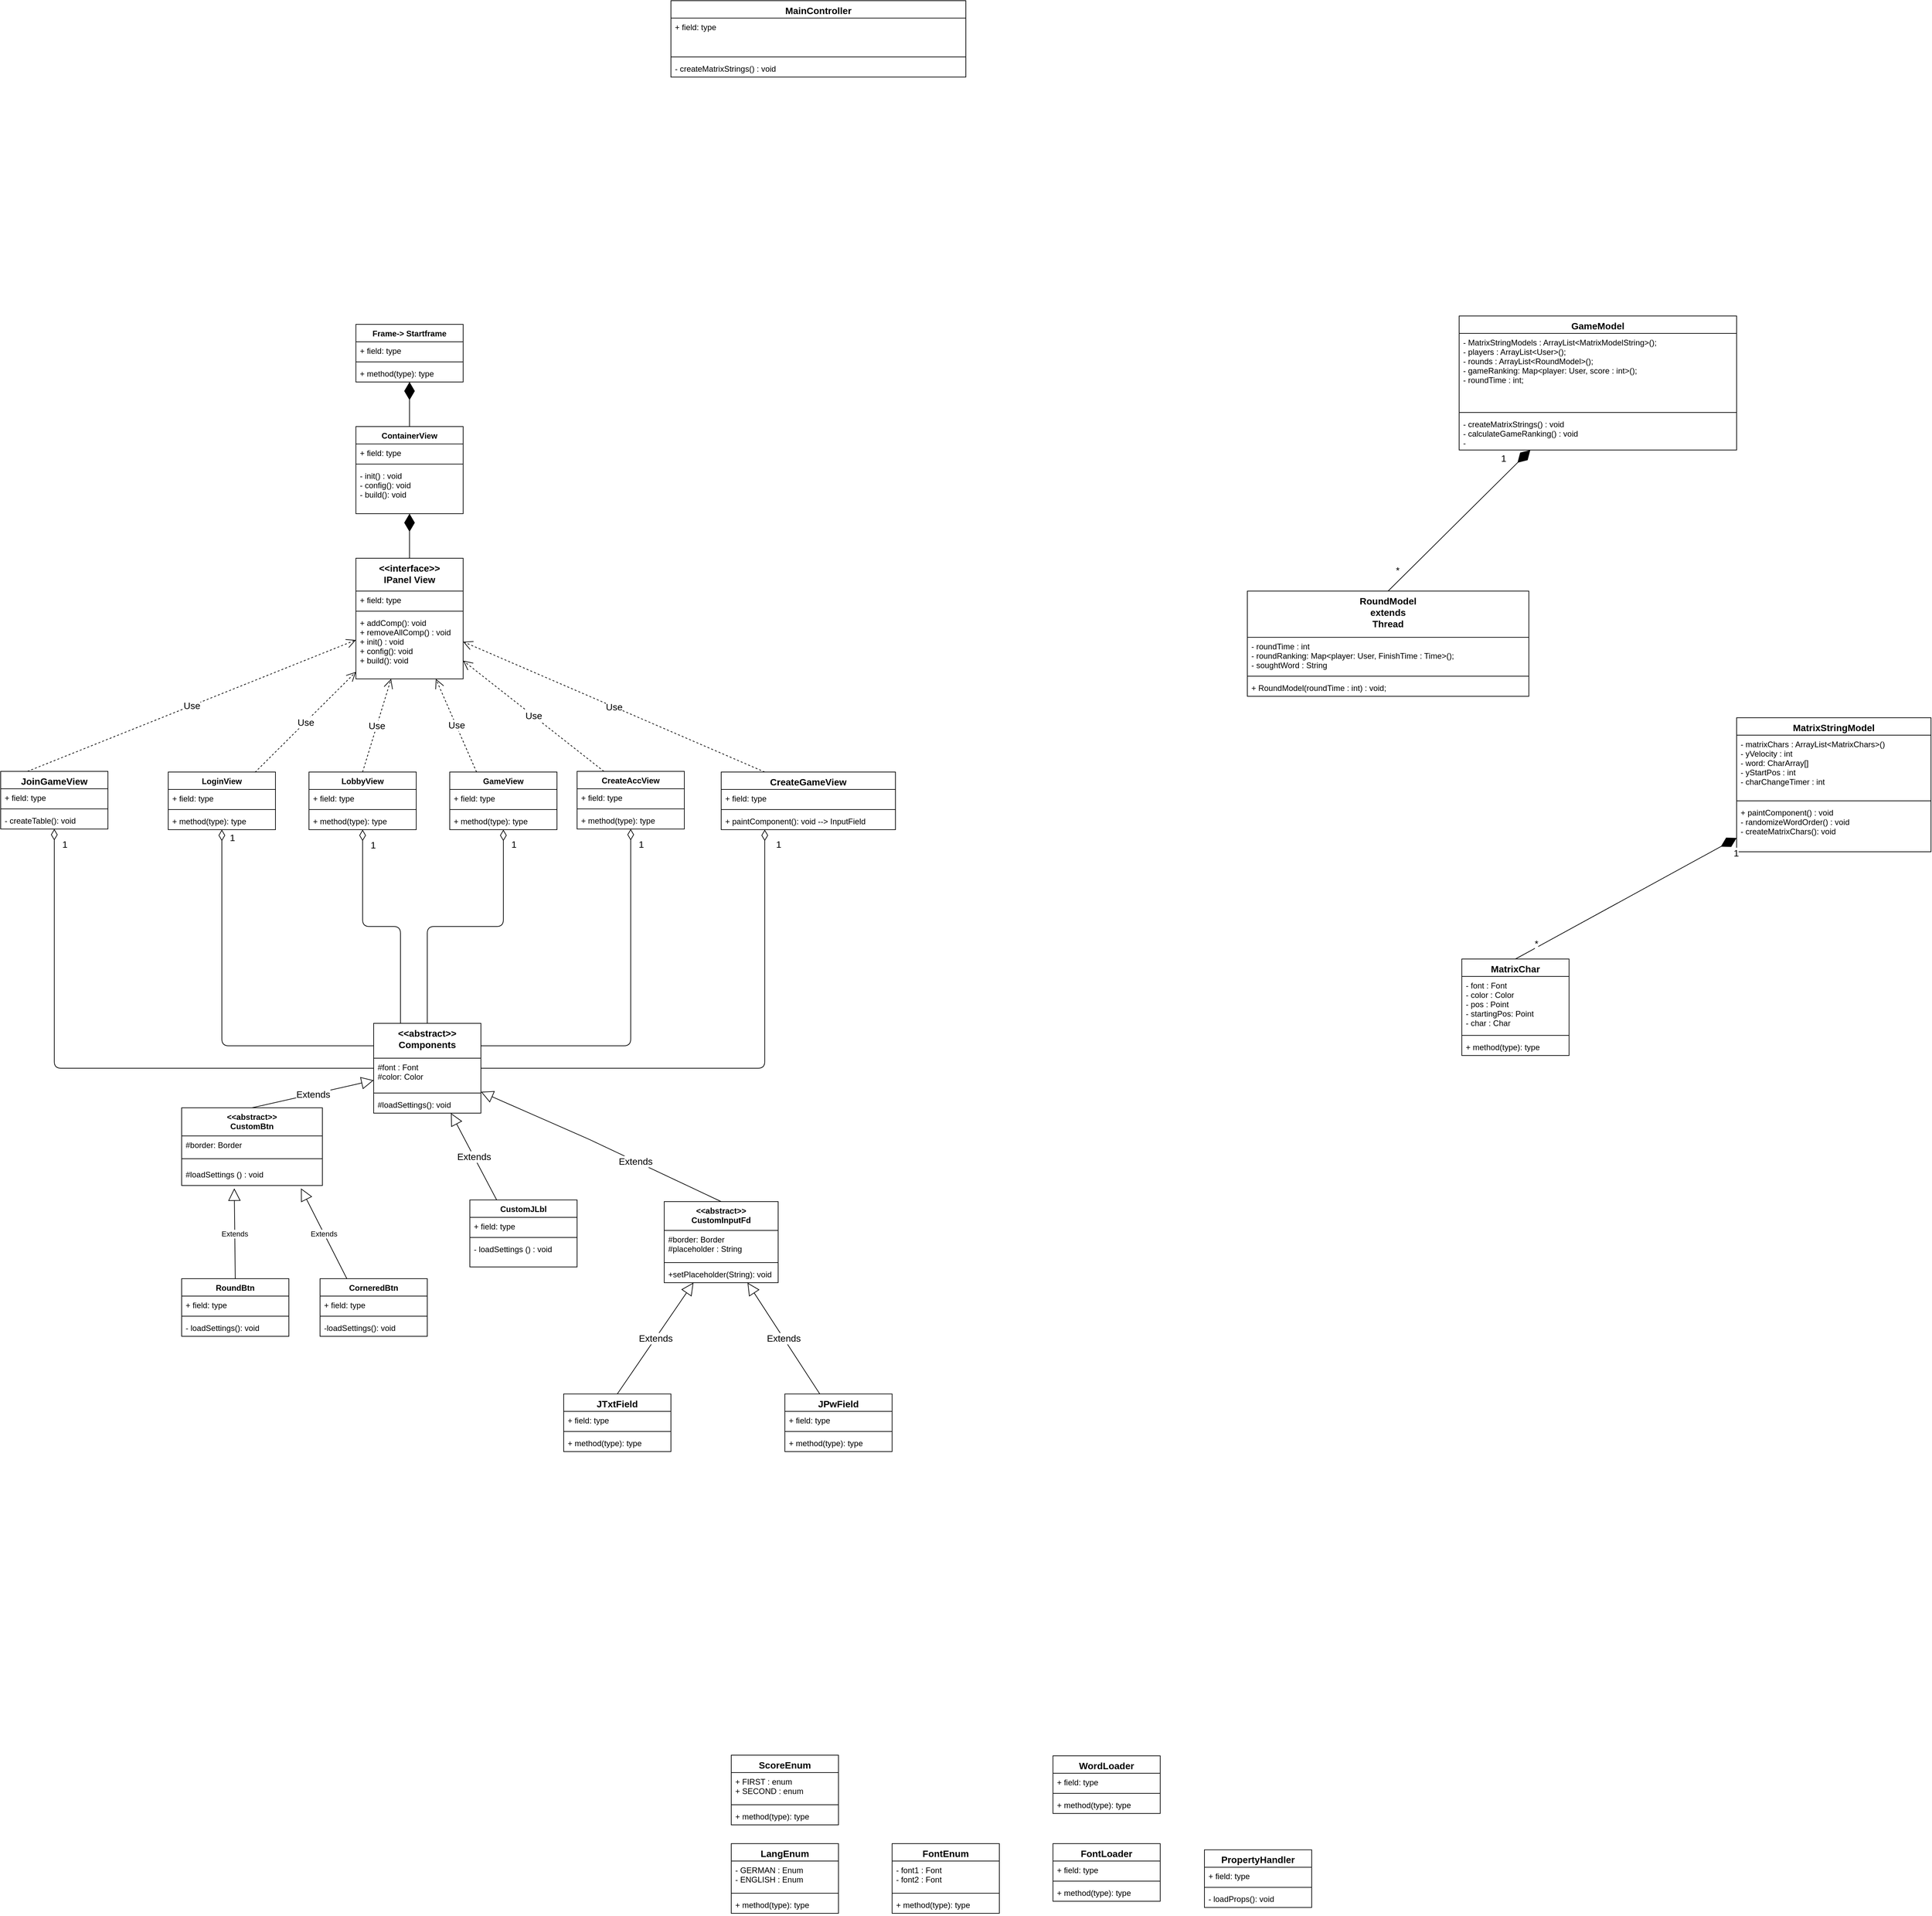 <mxfile version="10.6.9" type="github"><diagram id="OfoDw8GIddOv4o_Wde3E" name="Page-1"><mxGraphModel dx="3176" dy="2007" grid="1" gridSize="10" guides="1" tooltips="1" connect="1" arrows="1" fold="1" page="1" pageScale="1" pageWidth="827" pageHeight="1169" math="0" shadow="0"><root><mxCell id="0"/><mxCell id="1" parent="0"/><mxCell id="KPiemMVSBxgQwrAsaO9h-1" value="ContainerView&#10;&#10;" style="swimlane;fontStyle=1;align=center;verticalAlign=top;childLayout=stackLayout;horizontal=1;startSize=26;horizontalStack=0;resizeParent=1;resizeParentMax=0;resizeLast=0;collapsible=1;marginBottom=0;" parent="1" vertex="1"><mxGeometry x="-520" y="-274.5" width="160" height="130" as="geometry"/></mxCell><mxCell id="KPiemMVSBxgQwrAsaO9h-2" value="+ field: type" style="text;strokeColor=none;fillColor=none;align=left;verticalAlign=top;spacingLeft=4;spacingRight=4;overflow=hidden;rotatable=0;points=[[0,0.5],[1,0.5]];portConstraint=eastwest;" parent="KPiemMVSBxgQwrAsaO9h-1" vertex="1"><mxGeometry y="26" width="160" height="26" as="geometry"/></mxCell><mxCell id="KPiemMVSBxgQwrAsaO9h-3" value="" style="line;strokeWidth=1;fillColor=none;align=left;verticalAlign=middle;spacingTop=-1;spacingLeft=3;spacingRight=3;rotatable=0;labelPosition=right;points=[];portConstraint=eastwest;" parent="KPiemMVSBxgQwrAsaO9h-1" vertex="1"><mxGeometry y="52" width="160" height="8" as="geometry"/></mxCell><mxCell id="KPiemMVSBxgQwrAsaO9h-4" value="- init() : void&#10;- config(): void&#10;- build(): void&#10;" style="text;strokeColor=none;fillColor=none;align=left;verticalAlign=top;spacingLeft=4;spacingRight=4;overflow=hidden;rotatable=0;points=[[0,0.5],[1,0.5]];portConstraint=eastwest;" parent="KPiemMVSBxgQwrAsaO9h-1" vertex="1"><mxGeometry y="60" width="160" height="70" as="geometry"/></mxCell><mxCell id="KPiemMVSBxgQwrAsaO9h-5" value="Frame-&gt; Startframe&#10;&#10;" style="swimlane;fontStyle=1;align=center;verticalAlign=top;childLayout=stackLayout;horizontal=1;startSize=26;horizontalStack=0;resizeParent=1;resizeParentMax=0;resizeLast=0;collapsible=1;marginBottom=0;" parent="1" vertex="1"><mxGeometry x="-520" y="-427" width="160" height="86" as="geometry"/></mxCell><mxCell id="KPiemMVSBxgQwrAsaO9h-6" value="+ field: type" style="text;strokeColor=none;fillColor=none;align=left;verticalAlign=top;spacingLeft=4;spacingRight=4;overflow=hidden;rotatable=0;points=[[0,0.5],[1,0.5]];portConstraint=eastwest;" parent="KPiemMVSBxgQwrAsaO9h-5" vertex="1"><mxGeometry y="26" width="160" height="26" as="geometry"/></mxCell><mxCell id="KPiemMVSBxgQwrAsaO9h-7" value="" style="line;strokeWidth=1;fillColor=none;align=left;verticalAlign=middle;spacingTop=-1;spacingLeft=3;spacingRight=3;rotatable=0;labelPosition=right;points=[];portConstraint=eastwest;" parent="KPiemMVSBxgQwrAsaO9h-5" vertex="1"><mxGeometry y="52" width="160" height="8" as="geometry"/></mxCell><mxCell id="KPiemMVSBxgQwrAsaO9h-8" value="+ method(type): type" style="text;strokeColor=none;fillColor=none;align=left;verticalAlign=top;spacingLeft=4;spacingRight=4;overflow=hidden;rotatable=0;points=[[0,0.5],[1,0.5]];portConstraint=eastwest;" parent="KPiemMVSBxgQwrAsaO9h-5" vertex="1"><mxGeometry y="60" width="160" height="26" as="geometry"/></mxCell><mxCell id="KPiemMVSBxgQwrAsaO9h-9" value="LobbyView&#10;&#10;" style="swimlane;fontStyle=1;align=center;verticalAlign=top;childLayout=stackLayout;horizontal=1;startSize=26;horizontalStack=0;resizeParent=1;resizeParentMax=0;resizeLast=0;collapsible=1;marginBottom=0;" parent="1" vertex="1"><mxGeometry x="-590" y="241" width="160" height="86" as="geometry"/></mxCell><mxCell id="KPiemMVSBxgQwrAsaO9h-10" value="+ field: type" style="text;strokeColor=none;fillColor=none;align=left;verticalAlign=top;spacingLeft=4;spacingRight=4;overflow=hidden;rotatable=0;points=[[0,0.5],[1,0.5]];portConstraint=eastwest;" parent="KPiemMVSBxgQwrAsaO9h-9" vertex="1"><mxGeometry y="26" width="160" height="26" as="geometry"/></mxCell><mxCell id="KPiemMVSBxgQwrAsaO9h-11" value="" style="line;strokeWidth=1;fillColor=none;align=left;verticalAlign=middle;spacingTop=-1;spacingLeft=3;spacingRight=3;rotatable=0;labelPosition=right;points=[];portConstraint=eastwest;" parent="KPiemMVSBxgQwrAsaO9h-9" vertex="1"><mxGeometry y="52" width="160" height="8" as="geometry"/></mxCell><mxCell id="KPiemMVSBxgQwrAsaO9h-12" value="+ method(type): type" style="text;strokeColor=none;fillColor=none;align=left;verticalAlign=top;spacingLeft=4;spacingRight=4;overflow=hidden;rotatable=0;points=[[0,0.5],[1,0.5]];portConstraint=eastwest;" parent="KPiemMVSBxgQwrAsaO9h-9" vertex="1"><mxGeometry y="60" width="160" height="26" as="geometry"/></mxCell><mxCell id="KPiemMVSBxgQwrAsaO9h-13" value="LoginView&#10;&#10;" style="swimlane;fontStyle=1;align=center;verticalAlign=top;childLayout=stackLayout;horizontal=1;startSize=26;horizontalStack=0;resizeParent=1;resizeParentMax=0;resizeLast=0;collapsible=1;marginBottom=0;" parent="1" vertex="1"><mxGeometry x="-800" y="241" width="160" height="86" as="geometry"/></mxCell><mxCell id="KPiemMVSBxgQwrAsaO9h-14" value="+ field: type" style="text;strokeColor=none;fillColor=none;align=left;verticalAlign=top;spacingLeft=4;spacingRight=4;overflow=hidden;rotatable=0;points=[[0,0.5],[1,0.5]];portConstraint=eastwest;" parent="KPiemMVSBxgQwrAsaO9h-13" vertex="1"><mxGeometry y="26" width="160" height="26" as="geometry"/></mxCell><mxCell id="KPiemMVSBxgQwrAsaO9h-15" value="" style="line;strokeWidth=1;fillColor=none;align=left;verticalAlign=middle;spacingTop=-1;spacingLeft=3;spacingRight=3;rotatable=0;labelPosition=right;points=[];portConstraint=eastwest;" parent="KPiemMVSBxgQwrAsaO9h-13" vertex="1"><mxGeometry y="52" width="160" height="8" as="geometry"/></mxCell><mxCell id="KPiemMVSBxgQwrAsaO9h-16" value="+ method(type): type" style="text;strokeColor=none;fillColor=none;align=left;verticalAlign=top;spacingLeft=4;spacingRight=4;overflow=hidden;rotatable=0;points=[[0,0.5],[1,0.5]];portConstraint=eastwest;" parent="KPiemMVSBxgQwrAsaO9h-13" vertex="1"><mxGeometry y="60" width="160" height="26" as="geometry"/></mxCell><mxCell id="KPiemMVSBxgQwrAsaO9h-17" value="CreateAccView&#10;&#10;&#10;" style="swimlane;fontStyle=1;align=center;verticalAlign=top;childLayout=stackLayout;horizontal=1;startSize=26;horizontalStack=0;resizeParent=1;resizeParentMax=0;resizeLast=0;collapsible=1;marginBottom=0;" parent="1" vertex="1"><mxGeometry x="-190" y="240" width="160" height="86" as="geometry"/></mxCell><mxCell id="KPiemMVSBxgQwrAsaO9h-18" value="+ field: type" style="text;strokeColor=none;fillColor=none;align=left;verticalAlign=top;spacingLeft=4;spacingRight=4;overflow=hidden;rotatable=0;points=[[0,0.5],[1,0.5]];portConstraint=eastwest;" parent="KPiemMVSBxgQwrAsaO9h-17" vertex="1"><mxGeometry y="26" width="160" height="26" as="geometry"/></mxCell><mxCell id="KPiemMVSBxgQwrAsaO9h-19" value="" style="line;strokeWidth=1;fillColor=none;align=left;verticalAlign=middle;spacingTop=-1;spacingLeft=3;spacingRight=3;rotatable=0;labelPosition=right;points=[];portConstraint=eastwest;" parent="KPiemMVSBxgQwrAsaO9h-17" vertex="1"><mxGeometry y="52" width="160" height="8" as="geometry"/></mxCell><mxCell id="KPiemMVSBxgQwrAsaO9h-20" value="+ method(type): type" style="text;strokeColor=none;fillColor=none;align=left;verticalAlign=top;spacingLeft=4;spacingRight=4;overflow=hidden;rotatable=0;points=[[0,0.5],[1,0.5]];portConstraint=eastwest;" parent="KPiemMVSBxgQwrAsaO9h-17" vertex="1"><mxGeometry y="60" width="160" height="26" as="geometry"/></mxCell><mxCell id="KPiemMVSBxgQwrAsaO9h-21" value="GameView&#10;&#10;" style="swimlane;fontStyle=1;align=center;verticalAlign=top;childLayout=stackLayout;horizontal=1;startSize=26;horizontalStack=0;resizeParent=1;resizeParentMax=0;resizeLast=0;collapsible=1;marginBottom=0;" parent="1" vertex="1"><mxGeometry x="-380" y="241" width="160" height="86" as="geometry"/></mxCell><mxCell id="KPiemMVSBxgQwrAsaO9h-22" value="+ field: type" style="text;strokeColor=none;fillColor=none;align=left;verticalAlign=top;spacingLeft=4;spacingRight=4;overflow=hidden;rotatable=0;points=[[0,0.5],[1,0.5]];portConstraint=eastwest;" parent="KPiemMVSBxgQwrAsaO9h-21" vertex="1"><mxGeometry y="26" width="160" height="26" as="geometry"/></mxCell><mxCell id="KPiemMVSBxgQwrAsaO9h-23" value="" style="line;strokeWidth=1;fillColor=none;align=left;verticalAlign=middle;spacingTop=-1;spacingLeft=3;spacingRight=3;rotatable=0;labelPosition=right;points=[];portConstraint=eastwest;" parent="KPiemMVSBxgQwrAsaO9h-21" vertex="1"><mxGeometry y="52" width="160" height="8" as="geometry"/></mxCell><mxCell id="KPiemMVSBxgQwrAsaO9h-24" value="+ method(type): type" style="text;strokeColor=none;fillColor=none;align=left;verticalAlign=top;spacingLeft=4;spacingRight=4;overflow=hidden;rotatable=0;points=[[0,0.5],[1,0.5]];portConstraint=eastwest;" parent="KPiemMVSBxgQwrAsaO9h-21" vertex="1"><mxGeometry y="60" width="160" height="26" as="geometry"/></mxCell><mxCell id="WAy-bxQAquRa4J_unAvD-5" value="&lt;&lt;abstract&gt;&gt;&#10;CustomBtn&#10;&#10;" style="swimlane;fontStyle=1;align=center;verticalAlign=top;childLayout=stackLayout;horizontal=1;startSize=42;horizontalStack=0;resizeParent=1;resizeParentMax=0;resizeLast=0;collapsible=1;marginBottom=0;" parent="1" vertex="1"><mxGeometry x="-780" y="742" width="210" height="116" as="geometry"/></mxCell><mxCell id="WAy-bxQAquRa4J_unAvD-6" value="#border: Border&#10;&#10;" style="text;strokeColor=none;fillColor=none;align=left;verticalAlign=top;spacingLeft=4;spacingRight=4;overflow=hidden;rotatable=0;points=[[0,0.5],[1,0.5]];portConstraint=eastwest;" parent="WAy-bxQAquRa4J_unAvD-5" vertex="1"><mxGeometry y="42" width="210" height="24" as="geometry"/></mxCell><mxCell id="WAy-bxQAquRa4J_unAvD-7" value="" style="line;strokeWidth=1;fillColor=none;align=left;verticalAlign=middle;spacingTop=-1;spacingLeft=3;spacingRight=3;rotatable=0;labelPosition=right;points=[];portConstraint=eastwest;" parent="WAy-bxQAquRa4J_unAvD-5" vertex="1"><mxGeometry y="66" width="210" height="20" as="geometry"/></mxCell><mxCell id="WAy-bxQAquRa4J_unAvD-8" value="#loadSettings () : void&#10;&#10;" style="text;strokeColor=none;fillColor=none;align=left;verticalAlign=top;spacingLeft=4;spacingRight=4;overflow=hidden;rotatable=0;points=[[0,0.5],[1,0.5]];portConstraint=eastwest;" parent="WAy-bxQAquRa4J_unAvD-5" vertex="1"><mxGeometry y="86" width="210" height="30" as="geometry"/></mxCell><mxCell id="WAy-bxQAquRa4J_unAvD-10" value="RoundBtn&#10;&#10;" style="swimlane;fontStyle=1;align=center;verticalAlign=top;childLayout=stackLayout;horizontal=1;startSize=26;horizontalStack=0;resizeParent=1;resizeParentMax=0;resizeLast=0;collapsible=1;marginBottom=0;" parent="1" vertex="1"><mxGeometry x="-780" y="997" width="160" height="86" as="geometry"/></mxCell><mxCell id="WAy-bxQAquRa4J_unAvD-11" value="+ field: type" style="text;strokeColor=none;fillColor=none;align=left;verticalAlign=top;spacingLeft=4;spacingRight=4;overflow=hidden;rotatable=0;points=[[0,0.5],[1,0.5]];portConstraint=eastwest;" parent="WAy-bxQAquRa4J_unAvD-10" vertex="1"><mxGeometry y="26" width="160" height="26" as="geometry"/></mxCell><mxCell id="WAy-bxQAquRa4J_unAvD-12" value="" style="line;strokeWidth=1;fillColor=none;align=left;verticalAlign=middle;spacingTop=-1;spacingLeft=3;spacingRight=3;rotatable=0;labelPosition=right;points=[];portConstraint=eastwest;" parent="WAy-bxQAquRa4J_unAvD-10" vertex="1"><mxGeometry y="52" width="160" height="8" as="geometry"/></mxCell><mxCell id="WAy-bxQAquRa4J_unAvD-13" value="- loadSettings(): void&#10;&#10;" style="text;strokeColor=none;fillColor=none;align=left;verticalAlign=top;spacingLeft=4;spacingRight=4;overflow=hidden;rotatable=0;points=[[0,0.5],[1,0.5]];portConstraint=eastwest;" parent="WAy-bxQAquRa4J_unAvD-10" vertex="1"><mxGeometry y="60" width="160" height="26" as="geometry"/></mxCell><mxCell id="WAy-bxQAquRa4J_unAvD-14" value="CorneredBtn&#10;&#10;" style="swimlane;fontStyle=1;align=center;verticalAlign=top;childLayout=stackLayout;horizontal=1;startSize=26;horizontalStack=0;resizeParent=1;resizeParentMax=0;resizeLast=0;collapsible=1;marginBottom=0;" parent="1" vertex="1"><mxGeometry x="-573.5" y="997" width="160" height="86" as="geometry"/></mxCell><mxCell id="WAy-bxQAquRa4J_unAvD-15" value="+ field: type" style="text;strokeColor=none;fillColor=none;align=left;verticalAlign=top;spacingLeft=4;spacingRight=4;overflow=hidden;rotatable=0;points=[[0,0.5],[1,0.5]];portConstraint=eastwest;" parent="WAy-bxQAquRa4J_unAvD-14" vertex="1"><mxGeometry y="26" width="160" height="26" as="geometry"/></mxCell><mxCell id="WAy-bxQAquRa4J_unAvD-16" value="" style="line;strokeWidth=1;fillColor=none;align=left;verticalAlign=middle;spacingTop=-1;spacingLeft=3;spacingRight=3;rotatable=0;labelPosition=right;points=[];portConstraint=eastwest;" parent="WAy-bxQAquRa4J_unAvD-14" vertex="1"><mxGeometry y="52" width="160" height="8" as="geometry"/></mxCell><mxCell id="WAy-bxQAquRa4J_unAvD-17" value="-loadSettings(): void" style="text;strokeColor=none;fillColor=none;align=left;verticalAlign=top;spacingLeft=4;spacingRight=4;overflow=hidden;rotatable=0;points=[[0,0.5],[1,0.5]];portConstraint=eastwest;" parent="WAy-bxQAquRa4J_unAvD-14" vertex="1"><mxGeometry y="60" width="160" height="26" as="geometry"/></mxCell><mxCell id="WAy-bxQAquRa4J_unAvD-23" value="&lt;&lt;abstract&gt;&gt;&#10;CustomInputFd&#10;&#10;" style="swimlane;fontStyle=1;align=center;verticalAlign=top;childLayout=stackLayout;horizontal=1;startSize=43;horizontalStack=0;resizeParent=1;resizeParentMax=0;resizeLast=0;collapsible=1;marginBottom=0;" parent="1" vertex="1"><mxGeometry x="-60" y="882" width="170" height="121" as="geometry"/></mxCell><mxCell id="WAy-bxQAquRa4J_unAvD-24" value="#border: Border&#10;#placeholder : String&#10;&#10;&#10;" style="text;strokeColor=none;fillColor=none;align=left;verticalAlign=top;spacingLeft=4;spacingRight=4;overflow=hidden;rotatable=0;points=[[0,0.5],[1,0.5]];portConstraint=eastwest;" parent="WAy-bxQAquRa4J_unAvD-23" vertex="1"><mxGeometry y="43" width="170" height="44" as="geometry"/></mxCell><mxCell id="WAy-bxQAquRa4J_unAvD-25" value="" style="line;strokeWidth=1;fillColor=none;align=left;verticalAlign=middle;spacingTop=-1;spacingLeft=3;spacingRight=3;rotatable=0;labelPosition=right;points=[];portConstraint=eastwest;" parent="WAy-bxQAquRa4J_unAvD-23" vertex="1"><mxGeometry y="87" width="170" height="8" as="geometry"/></mxCell><mxCell id="WAy-bxQAquRa4J_unAvD-26" value="+setPlaceholder(String): void&#10;&#10;" style="text;strokeColor=none;fillColor=none;align=left;verticalAlign=top;spacingLeft=4;spacingRight=4;overflow=hidden;rotatable=0;points=[[0,0.5],[1,0.5]];portConstraint=eastwest;" parent="WAy-bxQAquRa4J_unAvD-23" vertex="1"><mxGeometry y="95" width="170" height="26" as="geometry"/></mxCell><mxCell id="WAy-bxQAquRa4J_unAvD-27" value="CustomJLbl&#10;&#10;" style="swimlane;fontStyle=1;align=center;verticalAlign=top;childLayout=stackLayout;horizontal=1;startSize=26;horizontalStack=0;resizeParent=1;resizeParentMax=0;resizeLast=0;collapsible=1;marginBottom=0;" parent="1" vertex="1"><mxGeometry x="-350" y="879.5" width="160" height="100" as="geometry"/></mxCell><mxCell id="WAy-bxQAquRa4J_unAvD-28" value="+ field: type" style="text;strokeColor=none;fillColor=none;align=left;verticalAlign=top;spacingLeft=4;spacingRight=4;overflow=hidden;rotatable=0;points=[[0,0.5],[1,0.5]];portConstraint=eastwest;" parent="WAy-bxQAquRa4J_unAvD-27" vertex="1"><mxGeometry y="26" width="160" height="26" as="geometry"/></mxCell><mxCell id="WAy-bxQAquRa4J_unAvD-29" value="" style="line;strokeWidth=1;fillColor=none;align=left;verticalAlign=middle;spacingTop=-1;spacingLeft=3;spacingRight=3;rotatable=0;labelPosition=right;points=[];portConstraint=eastwest;" parent="WAy-bxQAquRa4J_unAvD-27" vertex="1"><mxGeometry y="52" width="160" height="8" as="geometry"/></mxCell><mxCell id="WAy-bxQAquRa4J_unAvD-30" value="- loadSettings () : void&#10;&#10;" style="text;strokeColor=none;fillColor=none;align=left;verticalAlign=top;spacingLeft=4;spacingRight=4;overflow=hidden;rotatable=0;points=[[0,0.5],[1,0.5]];portConstraint=eastwest;" parent="WAy-bxQAquRa4J_unAvD-27" vertex="1"><mxGeometry y="60" width="160" height="40" as="geometry"/></mxCell><mxCell id="WAy-bxQAquRa4J_unAvD-31" value="Extends" style="endArrow=block;endSize=16;endFill=0;html=1;exitX=0.5;exitY=0;exitDx=0;exitDy=0;entryX=0.374;entryY=1.141;entryDx=0;entryDy=0;entryPerimeter=0;" parent="1" source="WAy-bxQAquRa4J_unAvD-10" target="WAy-bxQAquRa4J_unAvD-8" edge="1"><mxGeometry width="160" relative="1" as="geometry"><mxPoint x="-790" y="970" as="sourcePoint"/><mxPoint x="-630" y="970" as="targetPoint"/></mxGeometry></mxCell><mxCell id="WAy-bxQAquRa4J_unAvD-32" value="Extends" style="endArrow=block;endSize=16;endFill=0;html=1;exitX=0.25;exitY=0;exitDx=0;exitDy=0;entryX=0.848;entryY=1.141;entryDx=0;entryDy=0;entryPerimeter=0;" parent="1" source="WAy-bxQAquRa4J_unAvD-14" target="WAy-bxQAquRa4J_unAvD-8" edge="1"><mxGeometry width="160" relative="1" as="geometry"><mxPoint x="-790" y="970" as="sourcePoint"/><mxPoint x="-630" y="970" as="targetPoint"/></mxGeometry></mxCell><mxCell id="WAy-bxQAquRa4J_unAvD-42" value="&lt;&lt;abstract&gt;&gt;&#10;Components&#10;&#10;" style="swimlane;fontStyle=1;align=center;verticalAlign=top;childLayout=stackLayout;horizontal=1;startSize=52;horizontalStack=0;resizeParent=1;resizeParentMax=0;resizeLast=0;collapsible=1;marginBottom=0;fontSize=14;" parent="1" vertex="1"><mxGeometry x="-493.5" y="616" width="160" height="134" as="geometry"/></mxCell><mxCell id="WAy-bxQAquRa4J_unAvD-43" value="#font : Font&#10;#color: Color&#10;&#10;" style="text;strokeColor=none;fillColor=none;align=left;verticalAlign=top;spacingLeft=4;spacingRight=4;overflow=hidden;rotatable=0;points=[[0,0.5],[1,0.5]];portConstraint=eastwest;" parent="WAy-bxQAquRa4J_unAvD-42" vertex="1"><mxGeometry y="52" width="160" height="48" as="geometry"/></mxCell><mxCell id="WAy-bxQAquRa4J_unAvD-44" value="" style="line;strokeWidth=1;fillColor=none;align=left;verticalAlign=middle;spacingTop=-1;spacingLeft=3;spacingRight=3;rotatable=0;labelPosition=right;points=[];portConstraint=eastwest;" parent="WAy-bxQAquRa4J_unAvD-42" vertex="1"><mxGeometry y="100" width="160" height="8" as="geometry"/></mxCell><mxCell id="WAy-bxQAquRa4J_unAvD-45" value="#loadSettings(): void&#10;&#10;" style="text;strokeColor=none;fillColor=none;align=left;verticalAlign=top;spacingLeft=4;spacingRight=4;overflow=hidden;rotatable=0;points=[[0,0.5],[1,0.5]];portConstraint=eastwest;" parent="WAy-bxQAquRa4J_unAvD-42" vertex="1"><mxGeometry y="108" width="160" height="26" as="geometry"/></mxCell><mxCell id="WAy-bxQAquRa4J_unAvD-46" value="Extends" style="endArrow=block;endSize=16;endFill=0;html=1;fontSize=14;exitX=0.5;exitY=0;exitDx=0;exitDy=0;" parent="1" source="WAy-bxQAquRa4J_unAvD-5" target="WAy-bxQAquRa4J_unAvD-42" edge="1"><mxGeometry width="160" relative="1" as="geometry"><mxPoint x="-790" y="1120" as="sourcePoint"/><mxPoint x="-630" y="1120" as="targetPoint"/></mxGeometry></mxCell><mxCell id="WAy-bxQAquRa4J_unAvD-47" value="Extends" style="endArrow=block;endSize=16;endFill=0;html=1;fontSize=14;exitX=0.5;exitY=0;exitDx=0;exitDy=0;" parent="1" source="WAy-bxQAquRa4J_unAvD-23" target="WAy-bxQAquRa4J_unAvD-42" edge="1"><mxGeometry x="-0.282" width="160" relative="1" as="geometry"><mxPoint x="-790" y="1120" as="sourcePoint"/><mxPoint x="-630" y="1120" as="targetPoint"/><Array as="points"><mxPoint x="-170" y="790"/></Array><mxPoint as="offset"/></mxGeometry></mxCell><mxCell id="WAy-bxQAquRa4J_unAvD-48" value="Extends" style="endArrow=block;endSize=16;endFill=0;html=1;fontSize=14;exitX=0.25;exitY=0;exitDx=0;exitDy=0;" parent="1" source="WAy-bxQAquRa4J_unAvD-27" target="WAy-bxQAquRa4J_unAvD-42" edge="1"><mxGeometry width="160" relative="1" as="geometry"><mxPoint x="-790" y="1120" as="sourcePoint"/><mxPoint x="-630" y="1120" as="targetPoint"/></mxGeometry></mxCell><mxCell id="WAy-bxQAquRa4J_unAvD-51" value="1" style="endArrow=none;html=1;endSize=12;startArrow=diamondThin;startSize=14;startFill=0;edgeStyle=orthogonalEdgeStyle;align=left;verticalAlign=bottom;fontSize=14;entryX=0.25;entryY=0;entryDx=0;entryDy=0;endFill=0;" parent="1" source="KPiemMVSBxgQwrAsaO9h-9" target="WAy-bxQAquRa4J_unAvD-42" edge="1"><mxGeometry x="-0.107" y="111" relative="1" as="geometry"><mxPoint x="-630" y="1120" as="sourcePoint"/><mxPoint x="-790" y="1120" as="targetPoint"/><mxPoint as="offset"/></mxGeometry></mxCell><mxCell id="WAy-bxQAquRa4J_unAvD-52" value="1" style="endArrow=none;html=1;endSize=12;startArrow=diamondThin;startSize=14;startFill=0;edgeStyle=orthogonalEdgeStyle;align=left;verticalAlign=bottom;fontSize=14;entryX=0.5;entryY=0;entryDx=0;entryDy=0;endFill=0;" parent="1" source="KPiemMVSBxgQwrAsaO9h-21" target="WAy-bxQAquRa4J_unAvD-42" edge="1"><mxGeometry x="-0.836" y="10" relative="1" as="geometry"><mxPoint x="-650" y="1160" as="sourcePoint"/><mxPoint x="-810" y="1160" as="targetPoint"/><mxPoint as="offset"/></mxGeometry></mxCell><mxCell id="WAy-bxQAquRa4J_unAvD-53" value="1" style="endArrow=none;html=1;endSize=12;startArrow=diamondThin;startSize=14;startFill=0;edgeStyle=orthogonalEdgeStyle;align=left;verticalAlign=bottom;fontSize=14;entryX=1;entryY=0.25;entryDx=0;entryDy=0;endFill=0;" parent="1" source="KPiemMVSBxgQwrAsaO9h-17" target="WAy-bxQAquRa4J_unAvD-42" edge="1"><mxGeometry x="-0.876" y="10" relative="1" as="geometry"><mxPoint x="-660" y="1200" as="sourcePoint"/><mxPoint x="-820" y="1200" as="targetPoint"/><Array as="points"><mxPoint x="-110" y="650"/></Array><mxPoint as="offset"/></mxGeometry></mxCell><mxCell id="WAy-bxQAquRa4J_unAvD-54" value="&lt;&lt;interface&gt;&gt;&#10;IPanel View&#10;&#10;" style="swimlane;fontStyle=1;align=center;verticalAlign=top;childLayout=stackLayout;horizontal=1;startSize=49;horizontalStack=0;resizeParent=1;resizeParentMax=0;resizeLast=0;collapsible=1;marginBottom=0;fontSize=14;" parent="1" vertex="1"><mxGeometry x="-520" y="-78" width="160" height="180" as="geometry"/></mxCell><mxCell id="WAy-bxQAquRa4J_unAvD-55" value="+ field: type" style="text;strokeColor=none;fillColor=none;align=left;verticalAlign=top;spacingLeft=4;spacingRight=4;overflow=hidden;rotatable=0;points=[[0,0.5],[1,0.5]];portConstraint=eastwest;" parent="WAy-bxQAquRa4J_unAvD-54" vertex="1"><mxGeometry y="49" width="160" height="26" as="geometry"/></mxCell><mxCell id="WAy-bxQAquRa4J_unAvD-56" value="" style="line;strokeWidth=1;fillColor=none;align=left;verticalAlign=middle;spacingTop=-1;spacingLeft=3;spacingRight=3;rotatable=0;labelPosition=right;points=[];portConstraint=eastwest;" parent="WAy-bxQAquRa4J_unAvD-54" vertex="1"><mxGeometry y="75" width="160" height="8" as="geometry"/></mxCell><mxCell id="WAy-bxQAquRa4J_unAvD-57" value="+ addComp(): void&#10;+ removeAllComp() : void&#10;+ init() : void&#10;+ config(): void&#10;+ build(): void" style="text;strokeColor=none;fillColor=none;align=left;verticalAlign=top;spacingLeft=4;spacingRight=4;overflow=hidden;rotatable=0;points=[[0,0.5],[1,0.5]];portConstraint=eastwest;" parent="WAy-bxQAquRa4J_unAvD-54" vertex="1"><mxGeometry y="83" width="160" height="97" as="geometry"/></mxCell><mxCell id="WAy-bxQAquRa4J_unAvD-63" value="Use" style="endArrow=open;endSize=12;dashed=1;html=1;fontSize=14;exitX=0.809;exitY=0.005;exitDx=0;exitDy=0;exitPerimeter=0;" parent="1" source="KPiemMVSBxgQwrAsaO9h-13" target="WAy-bxQAquRa4J_unAvD-54" edge="1"><mxGeometry width="160" relative="1" as="geometry"><mxPoint x="-470" y="200" as="sourcePoint"/><mxPoint x="-310" y="200" as="targetPoint"/></mxGeometry></mxCell><mxCell id="WAy-bxQAquRa4J_unAvD-64" value="Use" style="endArrow=open;endSize=12;dashed=1;html=1;fontSize=14;exitX=0.25;exitY=0;exitDx=0;exitDy=0;" parent="1" source="KPiemMVSBxgQwrAsaO9h-21" target="WAy-bxQAquRa4J_unAvD-54" edge="1"><mxGeometry width="160" relative="1" as="geometry"><mxPoint x="-120" y="170" as="sourcePoint"/><mxPoint x="40" y="170" as="targetPoint"/></mxGeometry></mxCell><mxCell id="WAy-bxQAquRa4J_unAvD-65" value="Use" style="endArrow=open;endSize=12;dashed=1;html=1;fontSize=14;exitX=0.5;exitY=0;exitDx=0;exitDy=0;" parent="1" source="KPiemMVSBxgQwrAsaO9h-9" target="WAy-bxQAquRa4J_unAvD-54" edge="1"><mxGeometry width="160" relative="1" as="geometry"><mxPoint x="-200" y="80" as="sourcePoint"/><mxPoint x="-40" y="80" as="targetPoint"/></mxGeometry></mxCell><mxCell id="WAy-bxQAquRa4J_unAvD-66" value="Use" style="endArrow=open;endSize=12;dashed=1;html=1;fontSize=14;exitX=0.25;exitY=0;exitDx=0;exitDy=0;" parent="1" source="KPiemMVSBxgQwrAsaO9h-17" target="WAy-bxQAquRa4J_unAvD-54" edge="1"><mxGeometry width="160" relative="1" as="geometry"><mxPoint x="-220" y="-20" as="sourcePoint"/><mxPoint x="-60" y="-20" as="targetPoint"/></mxGeometry></mxCell><mxCell id="WAy-bxQAquRa4J_unAvD-69" value="" style="endArrow=diamondThin;endFill=1;endSize=24;html=1;fontSize=14;exitX=0.5;exitY=0;exitDx=0;exitDy=0;" parent="1" source="WAy-bxQAquRa4J_unAvD-54" target="KPiemMVSBxgQwrAsaO9h-1" edge="1"><mxGeometry width="160" relative="1" as="geometry"><mxPoint x="-700" as="sourcePoint"/><mxPoint x="-430" y="-10" as="targetPoint"/></mxGeometry></mxCell><mxCell id="WAy-bxQAquRa4J_unAvD-70" value="" style="endArrow=diamondThin;endFill=1;endSize=24;html=1;fontSize=14;exitX=0.5;exitY=0;exitDx=0;exitDy=0;" parent="1" source="KPiemMVSBxgQwrAsaO9h-1" target="KPiemMVSBxgQwrAsaO9h-5" edge="1"><mxGeometry width="160" relative="1" as="geometry"><mxPoint x="-480" y="-170" as="sourcePoint"/><mxPoint x="-320" y="-170" as="targetPoint"/></mxGeometry></mxCell><mxCell id="WAy-bxQAquRa4J_unAvD-71" value="FontLoader&#10;&#10;" style="swimlane;fontStyle=1;align=center;verticalAlign=top;childLayout=stackLayout;horizontal=1;startSize=26;horizontalStack=0;resizeParent=1;resizeParentMax=0;resizeLast=0;collapsible=1;marginBottom=0;fontSize=14;" parent="1" vertex="1"><mxGeometry x="520" y="1840" width="160" height="86" as="geometry"/></mxCell><mxCell id="WAy-bxQAquRa4J_unAvD-72" value="+ field: type" style="text;strokeColor=none;fillColor=none;align=left;verticalAlign=top;spacingLeft=4;spacingRight=4;overflow=hidden;rotatable=0;points=[[0,0.5],[1,0.5]];portConstraint=eastwest;" parent="WAy-bxQAquRa4J_unAvD-71" vertex="1"><mxGeometry y="26" width="160" height="26" as="geometry"/></mxCell><mxCell id="WAy-bxQAquRa4J_unAvD-73" value="" style="line;strokeWidth=1;fillColor=none;align=left;verticalAlign=middle;spacingTop=-1;spacingLeft=3;spacingRight=3;rotatable=0;labelPosition=right;points=[];portConstraint=eastwest;" parent="WAy-bxQAquRa4J_unAvD-71" vertex="1"><mxGeometry y="52" width="160" height="8" as="geometry"/></mxCell><mxCell id="WAy-bxQAquRa4J_unAvD-74" value="+ method(type): type" style="text;strokeColor=none;fillColor=none;align=left;verticalAlign=top;spacingLeft=4;spacingRight=4;overflow=hidden;rotatable=0;points=[[0,0.5],[1,0.5]];portConstraint=eastwest;" parent="WAy-bxQAquRa4J_unAvD-71" vertex="1"><mxGeometry y="60" width="160" height="26" as="geometry"/></mxCell><mxCell id="WAy-bxQAquRa4J_unAvD-75" value="FontEnum&#10;&#10;" style="swimlane;fontStyle=1;align=center;verticalAlign=top;childLayout=stackLayout;horizontal=1;startSize=26;horizontalStack=0;resizeParent=1;resizeParentMax=0;resizeLast=0;collapsible=1;marginBottom=0;fontSize=14;" parent="1" vertex="1"><mxGeometry x="280" y="1840" width="160" height="104" as="geometry"/></mxCell><mxCell id="WAy-bxQAquRa4J_unAvD-76" value="- font1 : Font&#10;- font2 : Font&#10;" style="text;strokeColor=none;fillColor=none;align=left;verticalAlign=top;spacingLeft=4;spacingRight=4;overflow=hidden;rotatable=0;points=[[0,0.5],[1,0.5]];portConstraint=eastwest;" parent="WAy-bxQAquRa4J_unAvD-75" vertex="1"><mxGeometry y="26" width="160" height="44" as="geometry"/></mxCell><mxCell id="WAy-bxQAquRa4J_unAvD-77" value="" style="line;strokeWidth=1;fillColor=none;align=left;verticalAlign=middle;spacingTop=-1;spacingLeft=3;spacingRight=3;rotatable=0;labelPosition=right;points=[];portConstraint=eastwest;" parent="WAy-bxQAquRa4J_unAvD-75" vertex="1"><mxGeometry y="70" width="160" height="8" as="geometry"/></mxCell><mxCell id="WAy-bxQAquRa4J_unAvD-78" value="+ method(type): type" style="text;strokeColor=none;fillColor=none;align=left;verticalAlign=top;spacingLeft=4;spacingRight=4;overflow=hidden;rotatable=0;points=[[0,0.5],[1,0.5]];portConstraint=eastwest;" parent="WAy-bxQAquRa4J_unAvD-75" vertex="1"><mxGeometry y="78" width="160" height="26" as="geometry"/></mxCell><mxCell id="WAy-bxQAquRa4J_unAvD-81" value="JTxtField&#10;&#10;" style="swimlane;fontStyle=1;align=center;verticalAlign=top;childLayout=stackLayout;horizontal=1;startSize=26;horizontalStack=0;resizeParent=1;resizeParentMax=0;resizeLast=0;collapsible=1;marginBottom=0;labelBackgroundColor=none;fontSize=14;" parent="1" vertex="1"><mxGeometry x="-210" y="1169" width="160" height="86" as="geometry"/></mxCell><mxCell id="WAy-bxQAquRa4J_unAvD-82" value="+ field: type" style="text;strokeColor=none;fillColor=none;align=left;verticalAlign=top;spacingLeft=4;spacingRight=4;overflow=hidden;rotatable=0;points=[[0,0.5],[1,0.5]];portConstraint=eastwest;" parent="WAy-bxQAquRa4J_unAvD-81" vertex="1"><mxGeometry y="26" width="160" height="26" as="geometry"/></mxCell><mxCell id="WAy-bxQAquRa4J_unAvD-83" value="" style="line;strokeWidth=1;fillColor=none;align=left;verticalAlign=middle;spacingTop=-1;spacingLeft=3;spacingRight=3;rotatable=0;labelPosition=right;points=[];portConstraint=eastwest;" parent="WAy-bxQAquRa4J_unAvD-81" vertex="1"><mxGeometry y="52" width="160" height="8" as="geometry"/></mxCell><mxCell id="WAy-bxQAquRa4J_unAvD-84" value="+ method(type): type" style="text;strokeColor=none;fillColor=none;align=left;verticalAlign=top;spacingLeft=4;spacingRight=4;overflow=hidden;rotatable=0;points=[[0,0.5],[1,0.5]];portConstraint=eastwest;" parent="WAy-bxQAquRa4J_unAvD-81" vertex="1"><mxGeometry y="60" width="160" height="26" as="geometry"/></mxCell><mxCell id="WAy-bxQAquRa4J_unAvD-85" value="JPwField&#10;&#10;" style="swimlane;fontStyle=1;align=center;verticalAlign=top;childLayout=stackLayout;horizontal=1;startSize=26;horizontalStack=0;resizeParent=1;resizeParentMax=0;resizeLast=0;collapsible=1;marginBottom=0;labelBackgroundColor=none;fontSize=14;" parent="1" vertex="1"><mxGeometry x="120" y="1169" width="160" height="86" as="geometry"/></mxCell><mxCell id="WAy-bxQAquRa4J_unAvD-86" value="+ field: type" style="text;strokeColor=none;fillColor=none;align=left;verticalAlign=top;spacingLeft=4;spacingRight=4;overflow=hidden;rotatable=0;points=[[0,0.5],[1,0.5]];portConstraint=eastwest;" parent="WAy-bxQAquRa4J_unAvD-85" vertex="1"><mxGeometry y="26" width="160" height="26" as="geometry"/></mxCell><mxCell id="WAy-bxQAquRa4J_unAvD-87" value="" style="line;strokeWidth=1;fillColor=none;align=left;verticalAlign=middle;spacingTop=-1;spacingLeft=3;spacingRight=3;rotatable=0;labelPosition=right;points=[];portConstraint=eastwest;" parent="WAy-bxQAquRa4J_unAvD-85" vertex="1"><mxGeometry y="52" width="160" height="8" as="geometry"/></mxCell><mxCell id="WAy-bxQAquRa4J_unAvD-88" value="+ method(type): type" style="text;strokeColor=none;fillColor=none;align=left;verticalAlign=top;spacingLeft=4;spacingRight=4;overflow=hidden;rotatable=0;points=[[0,0.5],[1,0.5]];portConstraint=eastwest;" parent="WAy-bxQAquRa4J_unAvD-85" vertex="1"><mxGeometry y="60" width="160" height="26" as="geometry"/></mxCell><mxCell id="WAy-bxQAquRa4J_unAvD-91" value="Extends" style="endArrow=block;endSize=16;endFill=0;html=1;fontSize=14;exitX=0.5;exitY=0;exitDx=0;exitDy=0;" parent="1" source="WAy-bxQAquRa4J_unAvD-81" target="WAy-bxQAquRa4J_unAvD-23" edge="1"><mxGeometry width="160" relative="1" as="geometry"><mxPoint x="-190" y="1040" as="sourcePoint"/><mxPoint x="-30" y="1040" as="targetPoint"/></mxGeometry></mxCell><mxCell id="WAy-bxQAquRa4J_unAvD-92" value="Extends" style="endArrow=block;endSize=16;endFill=0;html=1;fontSize=14;" parent="1" source="WAy-bxQAquRa4J_unAvD-85" target="WAy-bxQAquRa4J_unAvD-23" edge="1"><mxGeometry width="160" relative="1" as="geometry"><mxPoint x="190" y="897" as="sourcePoint"/><mxPoint x="190" y="897" as="targetPoint"/></mxGeometry></mxCell><mxCell id="WAy-bxQAquRa4J_unAvD-93" value="CreateGameView&#10;&#10;" style="swimlane;fontStyle=1;align=center;verticalAlign=top;childLayout=stackLayout;horizontal=1;startSize=26;horizontalStack=0;resizeParent=1;resizeParentMax=0;resizeLast=0;collapsible=1;marginBottom=0;labelBackgroundColor=none;fontSize=14;" parent="1" vertex="1"><mxGeometry x="25" y="241" width="260" height="86" as="geometry"/></mxCell><mxCell id="WAy-bxQAquRa4J_unAvD-94" value="+ field: type" style="text;strokeColor=none;fillColor=none;align=left;verticalAlign=top;spacingLeft=4;spacingRight=4;overflow=hidden;rotatable=0;points=[[0,0.5],[1,0.5]];portConstraint=eastwest;" parent="WAy-bxQAquRa4J_unAvD-93" vertex="1"><mxGeometry y="26" width="260" height="26" as="geometry"/></mxCell><mxCell id="WAy-bxQAquRa4J_unAvD-95" value="" style="line;strokeWidth=1;fillColor=none;align=left;verticalAlign=middle;spacingTop=-1;spacingLeft=3;spacingRight=3;rotatable=0;labelPosition=right;points=[];portConstraint=eastwest;" parent="WAy-bxQAquRa4J_unAvD-93" vertex="1"><mxGeometry y="52" width="260" height="8" as="geometry"/></mxCell><mxCell id="WAy-bxQAquRa4J_unAvD-96" value="+ paintComponent(): void --&gt; InputField&#10;&#10;" style="text;strokeColor=none;fillColor=none;align=left;verticalAlign=top;spacingLeft=4;spacingRight=4;overflow=hidden;rotatable=0;points=[[0,0.5],[1,0.5]];portConstraint=eastwest;" parent="WAy-bxQAquRa4J_unAvD-93" vertex="1"><mxGeometry y="60" width="260" height="26" as="geometry"/></mxCell><mxCell id="WAy-bxQAquRa4J_unAvD-97" value="JoinGameView&#10;&#10;" style="swimlane;fontStyle=1;align=center;verticalAlign=top;childLayout=stackLayout;horizontal=1;startSize=26;horizontalStack=0;resizeParent=1;resizeParentMax=0;resizeLast=0;collapsible=1;marginBottom=0;labelBackgroundColor=none;fontSize=14;" parent="1" vertex="1"><mxGeometry x="-1050" y="240" width="160" height="86" as="geometry"/></mxCell><mxCell id="WAy-bxQAquRa4J_unAvD-98" value="+ field: type" style="text;strokeColor=none;fillColor=none;align=left;verticalAlign=top;spacingLeft=4;spacingRight=4;overflow=hidden;rotatable=0;points=[[0,0.5],[1,0.5]];portConstraint=eastwest;" parent="WAy-bxQAquRa4J_unAvD-97" vertex="1"><mxGeometry y="26" width="160" height="26" as="geometry"/></mxCell><mxCell id="WAy-bxQAquRa4J_unAvD-99" value="" style="line;strokeWidth=1;fillColor=none;align=left;verticalAlign=middle;spacingTop=-1;spacingLeft=3;spacingRight=3;rotatable=0;labelPosition=right;points=[];portConstraint=eastwest;" parent="WAy-bxQAquRa4J_unAvD-97" vertex="1"><mxGeometry y="52" width="160" height="8" as="geometry"/></mxCell><mxCell id="WAy-bxQAquRa4J_unAvD-100" value="- createTable(): void&#10;&#10;" style="text;strokeColor=none;fillColor=none;align=left;verticalAlign=top;spacingLeft=4;spacingRight=4;overflow=hidden;rotatable=0;points=[[0,0.5],[1,0.5]];portConstraint=eastwest;" parent="WAy-bxQAquRa4J_unAvD-97" vertex="1"><mxGeometry y="60" width="160" height="26" as="geometry"/></mxCell><mxCell id="WAy-bxQAquRa4J_unAvD-101" value="Use" style="endArrow=open;endSize=12;dashed=1;html=1;fontSize=14;exitX=0.25;exitY=0;exitDx=0;exitDy=0;" parent="1" source="WAy-bxQAquRa4J_unAvD-93" target="WAy-bxQAquRa4J_unAvD-54" edge="1"><mxGeometry width="160" relative="1" as="geometry"><mxPoint x="30" y="180" as="sourcePoint"/><mxPoint x="190" y="180" as="targetPoint"/></mxGeometry></mxCell><mxCell id="WAy-bxQAquRa4J_unAvD-102" value="Use" style="endArrow=open;endSize=12;dashed=1;html=1;fontSize=14;exitX=0.25;exitY=0;exitDx=0;exitDy=0;" parent="1" source="WAy-bxQAquRa4J_unAvD-97" target="WAy-bxQAquRa4J_unAvD-54" edge="1"><mxGeometry width="160" relative="1" as="geometry"><mxPoint x="270" y="170" as="sourcePoint"/><mxPoint x="430" y="170" as="targetPoint"/></mxGeometry></mxCell><mxCell id="WAy-bxQAquRa4J_unAvD-103" value="1" style="endArrow=none;html=1;endSize=12;startArrow=diamondThin;startSize=14;startFill=0;edgeStyle=orthogonalEdgeStyle;align=left;verticalAlign=bottom;fontSize=14;endFill=0;" parent="1" source="WAy-bxQAquRa4J_unAvD-93" target="WAy-bxQAquRa4J_unAvD-42" edge="1"><mxGeometry x="-0.915" y="15" relative="1" as="geometry"><mxPoint x="320" y="530" as="sourcePoint"/><mxPoint x="160" y="530" as="targetPoint"/><Array as="points"><mxPoint x="90" y="683"/></Array><mxPoint as="offset"/></mxGeometry></mxCell><mxCell id="WAy-bxQAquRa4J_unAvD-104" value="1" style="endArrow=none;html=1;endSize=12;startArrow=diamondThin;startSize=14;startFill=0;edgeStyle=orthogonalEdgeStyle;align=left;verticalAlign=bottom;fontSize=14;endFill=0;" parent="1" source="WAy-bxQAquRa4J_unAvD-97" target="WAy-bxQAquRa4J_unAvD-42" edge="1"><mxGeometry x="-0.918" y="10" relative="1" as="geometry"><mxPoint x="-880" y="610" as="sourcePoint"/><mxPoint x="-1040" y="610" as="targetPoint"/><Array as="points"><mxPoint x="-970" y="683"/></Array><mxPoint as="offset"/></mxGeometry></mxCell><mxCell id="WAy-bxQAquRa4J_unAvD-107" value="1" style="endArrow=none;html=1;endSize=12;startArrow=diamondThin;startSize=14;startFill=0;edgeStyle=orthogonalEdgeStyle;align=left;verticalAlign=bottom;fontSize=14;endFill=0;entryX=0;entryY=0.25;entryDx=0;entryDy=0;" parent="1" source="KPiemMVSBxgQwrAsaO9h-13" target="WAy-bxQAquRa4J_unAvD-42" edge="1"><mxGeometry x="-0.918" y="10" relative="1" as="geometry"><mxPoint x="-700" y="360" as="sourcePoint"/><mxPoint x="-314" y="706.857" as="targetPoint"/><Array as="points"><mxPoint x="-720" y="650"/></Array><mxPoint as="offset"/></mxGeometry></mxCell><mxCell id="WAy-bxQAquRa4J_unAvD-108" value="PropertyHandler&#10;&#10;&#10;&#10;&#10;" style="swimlane;fontStyle=1;align=center;verticalAlign=top;childLayout=stackLayout;horizontal=1;startSize=26;horizontalStack=0;resizeParent=1;resizeParentMax=0;resizeLast=0;collapsible=1;marginBottom=0;labelBackgroundColor=none;fontSize=14;" parent="1" vertex="1"><mxGeometry x="746" y="1849.2" width="160" height="86" as="geometry"/></mxCell><mxCell id="WAy-bxQAquRa4J_unAvD-109" value="+ field: type" style="text;strokeColor=none;fillColor=none;align=left;verticalAlign=top;spacingLeft=4;spacingRight=4;overflow=hidden;rotatable=0;points=[[0,0.5],[1,0.5]];portConstraint=eastwest;" parent="WAy-bxQAquRa4J_unAvD-108" vertex="1"><mxGeometry y="26" width="160" height="26" as="geometry"/></mxCell><mxCell id="WAy-bxQAquRa4J_unAvD-110" value="" style="line;strokeWidth=1;fillColor=none;align=left;verticalAlign=middle;spacingTop=-1;spacingLeft=3;spacingRight=3;rotatable=0;labelPosition=right;points=[];portConstraint=eastwest;" parent="WAy-bxQAquRa4J_unAvD-108" vertex="1"><mxGeometry y="52" width="160" height="8" as="geometry"/></mxCell><mxCell id="WAy-bxQAquRa4J_unAvD-111" value="- loadProps(): void&#10;&#10;" style="text;strokeColor=none;fillColor=none;align=left;verticalAlign=top;spacingLeft=4;spacingRight=4;overflow=hidden;rotatable=0;points=[[0,0.5],[1,0.5]];portConstraint=eastwest;" parent="WAy-bxQAquRa4J_unAvD-108" vertex="1"><mxGeometry y="60" width="160" height="26" as="geometry"/></mxCell><mxCell id="WAy-bxQAquRa4J_unAvD-112" value="LangEnum" style="swimlane;fontStyle=1;align=center;verticalAlign=top;childLayout=stackLayout;horizontal=1;startSize=26;horizontalStack=0;resizeParent=1;resizeParentMax=0;resizeLast=0;collapsible=1;marginBottom=0;labelBackgroundColor=none;fontSize=14;" parent="1" vertex="1"><mxGeometry x="40" y="1840" width="160" height="104" as="geometry"/></mxCell><mxCell id="WAy-bxQAquRa4J_unAvD-113" value="- GERMAN : Enum&#10;- ENGLISH : Enum&#10;" style="text;strokeColor=none;fillColor=none;align=left;verticalAlign=top;spacingLeft=4;spacingRight=4;overflow=hidden;rotatable=0;points=[[0,0.5],[1,0.5]];portConstraint=eastwest;" parent="WAy-bxQAquRa4J_unAvD-112" vertex="1"><mxGeometry y="26" width="160" height="44" as="geometry"/></mxCell><mxCell id="WAy-bxQAquRa4J_unAvD-114" value="" style="line;strokeWidth=1;fillColor=none;align=left;verticalAlign=middle;spacingTop=-1;spacingLeft=3;spacingRight=3;rotatable=0;labelPosition=right;points=[];portConstraint=eastwest;" parent="WAy-bxQAquRa4J_unAvD-112" vertex="1"><mxGeometry y="70" width="160" height="8" as="geometry"/></mxCell><mxCell id="WAy-bxQAquRa4J_unAvD-115" value="+ method(type): type" style="text;strokeColor=none;fillColor=none;align=left;verticalAlign=top;spacingLeft=4;spacingRight=4;overflow=hidden;rotatable=0;points=[[0,0.5],[1,0.5]];portConstraint=eastwest;" parent="WAy-bxQAquRa4J_unAvD-112" vertex="1"><mxGeometry y="78" width="160" height="26" as="geometry"/></mxCell><mxCell id="WAy-bxQAquRa4J_unAvD-116" value="MainController" style="swimlane;fontStyle=1;align=center;verticalAlign=top;childLayout=stackLayout;horizontal=1;startSize=26;horizontalStack=0;resizeParent=1;resizeParentMax=0;resizeLast=0;collapsible=1;marginBottom=0;labelBackgroundColor=none;fontSize=14;" parent="1" vertex="1"><mxGeometry x="-50" y="-910" width="440" height="114" as="geometry"/></mxCell><mxCell id="WAy-bxQAquRa4J_unAvD-117" value="+ field: type&#10;&#10;" style="text;strokeColor=none;fillColor=none;align=left;verticalAlign=top;spacingLeft=4;spacingRight=4;overflow=hidden;rotatable=0;points=[[0,0.5],[1,0.5]];portConstraint=eastwest;" parent="WAy-bxQAquRa4J_unAvD-116" vertex="1"><mxGeometry y="26" width="440" height="54" as="geometry"/></mxCell><mxCell id="WAy-bxQAquRa4J_unAvD-118" value="" style="line;strokeWidth=1;fillColor=none;align=left;verticalAlign=middle;spacingTop=-1;spacingLeft=3;spacingRight=3;rotatable=0;labelPosition=right;points=[];portConstraint=eastwest;" parent="WAy-bxQAquRa4J_unAvD-116" vertex="1"><mxGeometry y="80" width="440" height="8" as="geometry"/></mxCell><mxCell id="WAy-bxQAquRa4J_unAvD-119" value="- createMatrixStrings() : void" style="text;strokeColor=none;fillColor=none;align=left;verticalAlign=top;spacingLeft=4;spacingRight=4;overflow=hidden;rotatable=0;points=[[0,0.5],[1,0.5]];portConstraint=eastwest;" parent="WAy-bxQAquRa4J_unAvD-116" vertex="1"><mxGeometry y="88" width="440" height="26" as="geometry"/></mxCell><mxCell id="WAy-bxQAquRa4J_unAvD-122" value="MatrixStringModel&#10;&#10;" style="swimlane;fontStyle=1;align=center;verticalAlign=top;childLayout=stackLayout;horizontal=1;startSize=26;horizontalStack=0;resizeParent=1;resizeParentMax=0;resizeLast=0;collapsible=1;marginBottom=0;labelBackgroundColor=none;fontSize=14;" parent="1" vertex="1"><mxGeometry x="1540" y="160" width="290" height="200" as="geometry"/></mxCell><mxCell id="WAy-bxQAquRa4J_unAvD-123" value="- matrixChars : ArrayList&lt;MatrixChars&gt;()&#10;- yVelocity : int&#10;- word: CharArray[]&#10;- yStartPos : int&#10;- charChangeTimer : int&#10;&#10;" style="text;strokeColor=none;fillColor=none;align=left;verticalAlign=top;spacingLeft=4;spacingRight=4;overflow=hidden;rotatable=0;points=[[0,0.5],[1,0.5]];portConstraint=eastwest;" parent="WAy-bxQAquRa4J_unAvD-122" vertex="1"><mxGeometry y="26" width="290" height="94" as="geometry"/></mxCell><mxCell id="WAy-bxQAquRa4J_unAvD-124" value="" style="line;strokeWidth=1;fillColor=none;align=left;verticalAlign=middle;spacingTop=-1;spacingLeft=3;spacingRight=3;rotatable=0;labelPosition=right;points=[];portConstraint=eastwest;" parent="WAy-bxQAquRa4J_unAvD-122" vertex="1"><mxGeometry y="120" width="290" height="8" as="geometry"/></mxCell><mxCell id="WAy-bxQAquRa4J_unAvD-125" value="+ paintComponent() : void&#10;- randomizeWordOrder() : void &#10;- createMatrixChars(): void&#10;" style="text;strokeColor=none;fillColor=none;align=left;verticalAlign=top;spacingLeft=4;spacingRight=4;overflow=hidden;rotatable=0;points=[[0,0.5],[1,0.5]];portConstraint=eastwest;" parent="WAy-bxQAquRa4J_unAvD-122" vertex="1"><mxGeometry y="128" width="290" height="72" as="geometry"/></mxCell><mxCell id="WAy-bxQAquRa4J_unAvD-126" value="MatrixChar" style="swimlane;fontStyle=1;align=center;verticalAlign=top;childLayout=stackLayout;horizontal=1;startSize=26;horizontalStack=0;resizeParent=1;resizeParentMax=0;resizeLast=0;collapsible=1;marginBottom=0;labelBackgroundColor=none;fontSize=14;" parent="1" vertex="1"><mxGeometry x="1130" y="520" width="160" height="144" as="geometry"/></mxCell><mxCell id="WAy-bxQAquRa4J_unAvD-127" value="- font : Font&#10;- color : Color&#10;- pos : Point&#10;- startingPos: Point&#10;- char : Char" style="text;strokeColor=none;fillColor=none;align=left;verticalAlign=top;spacingLeft=4;spacingRight=4;overflow=hidden;rotatable=0;points=[[0,0.5],[1,0.5]];portConstraint=eastwest;" parent="WAy-bxQAquRa4J_unAvD-126" vertex="1"><mxGeometry y="26" width="160" height="84" as="geometry"/></mxCell><mxCell id="WAy-bxQAquRa4J_unAvD-128" value="" style="line;strokeWidth=1;fillColor=none;align=left;verticalAlign=middle;spacingTop=-1;spacingLeft=3;spacingRight=3;rotatable=0;labelPosition=right;points=[];portConstraint=eastwest;" parent="WAy-bxQAquRa4J_unAvD-126" vertex="1"><mxGeometry y="110" width="160" height="8" as="geometry"/></mxCell><mxCell id="WAy-bxQAquRa4J_unAvD-129" value="+ method(type): type" style="text;strokeColor=none;fillColor=none;align=left;verticalAlign=top;spacingLeft=4;spacingRight=4;overflow=hidden;rotatable=0;points=[[0,0.5],[1,0.5]];portConstraint=eastwest;" parent="WAy-bxQAquRa4J_unAvD-126" vertex="1"><mxGeometry y="118" width="160" height="26" as="geometry"/></mxCell><mxCell id="WAy-bxQAquRa4J_unAvD-130" value="" style="endArrow=diamondThin;endFill=1;endSize=24;html=1;fontSize=14;verticalAlign=middle;jumpStyle=none;jumpSize=7;exitX=0.5;exitY=0;exitDx=0;exitDy=0;curved=1;startFill=1;horizontal=1;" parent="1" source="WAy-bxQAquRa4J_unAvD-126" target="WAy-bxQAquRa4J_unAvD-122" edge="1"><mxGeometry width="160" relative="1" as="geometry"><mxPoint x="891" y="437" as="sourcePoint"/><mxPoint x="840" y="350" as="targetPoint"/><Array as="points"/></mxGeometry></mxCell><mxCell id="WAy-bxQAquRa4J_unAvD-131" value="1&lt;br&gt;" style="text;html=1;resizable=0;points=[];align=center;verticalAlign=middle;labelBackgroundColor=#ffffff;fontSize=14;" parent="WAy-bxQAquRa4J_unAvD-130" vertex="1" connectable="0"><mxGeometry x="0.886" relative="1" as="geometry"><mxPoint x="17" y="12" as="offset"/></mxGeometry></mxCell><mxCell id="WAy-bxQAquRa4J_unAvD-132" value="*&lt;br&gt;" style="text;html=1;resizable=0;points=[];align=center;verticalAlign=middle;labelBackgroundColor=#ffffff;fontSize=14;" parent="WAy-bxQAquRa4J_unAvD-130" vertex="1" connectable="0"><mxGeometry x="-0.873" y="1" relative="1" as="geometry"><mxPoint x="10" y="-10.5" as="offset"/></mxGeometry></mxCell><mxCell id="WAy-bxQAquRa4J_unAvD-146" value="GameModel" style="swimlane;fontStyle=1;align=center;verticalAlign=top;childLayout=stackLayout;horizontal=1;startSize=26;horizontalStack=0;resizeParent=1;resizeParentMax=0;resizeLast=0;collapsible=1;marginBottom=0;labelBackgroundColor=none;fillColor=none;gradientColor=none;fontSize=14;fontColor=#000000;" parent="1" vertex="1"><mxGeometry x="1126" y="-439.5" width="414" height="200" as="geometry"/></mxCell><mxCell id="WAy-bxQAquRa4J_unAvD-147" value="- MatrixStringModels : ArrayList&lt;MatrixModelString&gt;();&#10;- players : ArrayList&lt;User&gt;();&#10;- rounds : ArrayList&lt;RoundModel&gt;();&#10;- gameRanking: Map&lt;player: User, score : int&gt;();&#10;- roundTime : int;&#10;&#10;&#10;&#10;" style="text;strokeColor=none;fillColor=none;align=left;verticalAlign=top;spacingLeft=4;spacingRight=4;overflow=hidden;rotatable=0;points=[[0,0.5],[1,0.5]];portConstraint=eastwest;" parent="WAy-bxQAquRa4J_unAvD-146" vertex="1"><mxGeometry y="26" width="414" height="114" as="geometry"/></mxCell><mxCell id="WAy-bxQAquRa4J_unAvD-148" value="" style="line;strokeWidth=1;fillColor=none;align=left;verticalAlign=middle;spacingTop=-1;spacingLeft=3;spacingRight=3;rotatable=0;labelPosition=right;points=[];portConstraint=eastwest;" parent="WAy-bxQAquRa4J_unAvD-146" vertex="1"><mxGeometry y="140" width="414" height="8" as="geometry"/></mxCell><mxCell id="WAy-bxQAquRa4J_unAvD-149" value="- createMatrixStrings() : void&#10;- calculateGameRanking() : void&#10;-&#10;" style="text;strokeColor=none;fillColor=none;align=left;verticalAlign=top;spacingLeft=4;spacingRight=4;overflow=hidden;rotatable=0;points=[[0,0.5],[1,0.5]];portConstraint=eastwest;" parent="WAy-bxQAquRa4J_unAvD-146" vertex="1"><mxGeometry y="148" width="414" height="52" as="geometry"/></mxCell><mxCell id="WAy-bxQAquRa4J_unAvD-151" value="RoundModel &#10;extends &#10;Thread" style="swimlane;fontStyle=1;align=center;verticalAlign=top;childLayout=stackLayout;horizontal=1;startSize=69;horizontalStack=0;resizeParent=1;resizeParentMax=0;resizeLast=0;collapsible=1;marginBottom=0;labelBackgroundColor=none;fillColor=none;gradientColor=none;fontSize=14;fontColor=#000000;" parent="1" vertex="1"><mxGeometry x="810" y="-29" width="420" height="157" as="geometry"/></mxCell><mxCell id="WAy-bxQAquRa4J_unAvD-152" value="- roundTime : int&#10;- roundRanking: Map&lt;player: User, FinishTime : Time&gt;();&#10;- soughtWord : String&#10;&#10;" style="text;strokeColor=none;fillColor=none;align=left;verticalAlign=top;spacingLeft=4;spacingRight=4;overflow=hidden;rotatable=0;points=[[0,0.5],[1,0.5]];portConstraint=eastwest;" parent="WAy-bxQAquRa4J_unAvD-151" vertex="1"><mxGeometry y="69" width="420" height="54" as="geometry"/></mxCell><mxCell id="WAy-bxQAquRa4J_unAvD-153" value="" style="line;strokeWidth=1;fillColor=none;align=left;verticalAlign=middle;spacingTop=-1;spacingLeft=3;spacingRight=3;rotatable=0;labelPosition=right;points=[];portConstraint=eastwest;" parent="WAy-bxQAquRa4J_unAvD-151" vertex="1"><mxGeometry y="123" width="420" height="8" as="geometry"/></mxCell><mxCell id="WAy-bxQAquRa4J_unAvD-154" value="+ RoundModel(roundTime : int) : void;" style="text;strokeColor=none;fillColor=none;align=left;verticalAlign=top;spacingLeft=4;spacingRight=4;overflow=hidden;rotatable=0;points=[[0,0.5],[1,0.5]];portConstraint=eastwest;" parent="WAy-bxQAquRa4J_unAvD-151" vertex="1"><mxGeometry y="131" width="420" height="26" as="geometry"/></mxCell><mxCell id="WAy-bxQAquRa4J_unAvD-155" value="ScoreEnum" style="swimlane;fontStyle=1;align=center;verticalAlign=top;childLayout=stackLayout;horizontal=1;startSize=26;horizontalStack=0;resizeParent=1;resizeParentMax=0;resizeLast=0;collapsible=1;marginBottom=0;labelBackgroundColor=none;fillColor=none;gradientColor=none;fontSize=14;fontColor=#000000;" parent="1" vertex="1"><mxGeometry x="40" y="1708" width="160" height="104" as="geometry"/></mxCell><mxCell id="WAy-bxQAquRa4J_unAvD-156" value="+ FIRST : enum&#10;+ SECOND : enum&#10;" style="text;strokeColor=none;fillColor=none;align=left;verticalAlign=top;spacingLeft=4;spacingRight=4;overflow=hidden;rotatable=0;points=[[0,0.5],[1,0.5]];portConstraint=eastwest;" parent="WAy-bxQAquRa4J_unAvD-155" vertex="1"><mxGeometry y="26" width="160" height="44" as="geometry"/></mxCell><mxCell id="WAy-bxQAquRa4J_unAvD-157" value="" style="line;strokeWidth=1;fillColor=none;align=left;verticalAlign=middle;spacingTop=-1;spacingLeft=3;spacingRight=3;rotatable=0;labelPosition=right;points=[];portConstraint=eastwest;" parent="WAy-bxQAquRa4J_unAvD-155" vertex="1"><mxGeometry y="70" width="160" height="8" as="geometry"/></mxCell><mxCell id="WAy-bxQAquRa4J_unAvD-158" value="+ method(type): type" style="text;strokeColor=none;fillColor=none;align=left;verticalAlign=top;spacingLeft=4;spacingRight=4;overflow=hidden;rotatable=0;points=[[0,0.5],[1,0.5]];portConstraint=eastwest;" parent="WAy-bxQAquRa4J_unAvD-155" vertex="1"><mxGeometry y="78" width="160" height="26" as="geometry"/></mxCell><mxCell id="WAy-bxQAquRa4J_unAvD-159" value="" style="endArrow=diamondThin;endFill=1;endSize=24;html=1;fontSize=14;fontColor=#000000;exitX=0.5;exitY=0;exitDx=0;exitDy=0;" parent="1" source="WAy-bxQAquRa4J_unAvD-151" target="WAy-bxQAquRa4J_unAvD-146" edge="1"><mxGeometry width="160" relative="1" as="geometry"><mxPoint x="450" y="-160" as="sourcePoint"/><mxPoint x="610" y="-160" as="targetPoint"/></mxGeometry></mxCell><mxCell id="WAy-bxQAquRa4J_unAvD-160" value="1&lt;br&gt;" style="text;html=1;resizable=0;points=[];align=center;verticalAlign=middle;labelBackgroundColor=#ffffff;fontSize=14;fontColor=#000000;" parent="WAy-bxQAquRa4J_unAvD-159" vertex="1" connectable="0"><mxGeometry x="0.782" y="1" relative="1" as="geometry"><mxPoint x="-16.5" y="-9.5" as="offset"/></mxGeometry></mxCell><mxCell id="WAy-bxQAquRa4J_unAvD-161" value="*&lt;br&gt;" style="text;html=1;resizable=0;points=[];align=center;verticalAlign=middle;labelBackgroundColor=#ffffff;fontSize=14;fontColor=#000000;" parent="WAy-bxQAquRa4J_unAvD-159" vertex="1" connectable="0"><mxGeometry x="-0.78" relative="1" as="geometry"><mxPoint x="-9.5" y="-8" as="offset"/></mxGeometry></mxCell><mxCell id="WAy-bxQAquRa4J_unAvD-166" value="WordLoader" style="swimlane;fontStyle=1;align=center;verticalAlign=top;childLayout=stackLayout;horizontal=1;startSize=26;horizontalStack=0;resizeParent=1;resizeParentMax=0;resizeLast=0;collapsible=1;marginBottom=0;labelBackgroundColor=none;fillColor=none;gradientColor=none;fontSize=14;fontColor=#000000;" parent="1" vertex="1"><mxGeometry x="520" y="1709" width="160" height="86" as="geometry"/></mxCell><mxCell id="WAy-bxQAquRa4J_unAvD-167" value="+ field: type" style="text;strokeColor=none;fillColor=none;align=left;verticalAlign=top;spacingLeft=4;spacingRight=4;overflow=hidden;rotatable=0;points=[[0,0.5],[1,0.5]];portConstraint=eastwest;" parent="WAy-bxQAquRa4J_unAvD-166" vertex="1"><mxGeometry y="26" width="160" height="26" as="geometry"/></mxCell><mxCell id="WAy-bxQAquRa4J_unAvD-168" value="" style="line;strokeWidth=1;fillColor=none;align=left;verticalAlign=middle;spacingTop=-1;spacingLeft=3;spacingRight=3;rotatable=0;labelPosition=right;points=[];portConstraint=eastwest;" parent="WAy-bxQAquRa4J_unAvD-166" vertex="1"><mxGeometry y="52" width="160" height="8" as="geometry"/></mxCell><mxCell id="WAy-bxQAquRa4J_unAvD-169" value="+ method(type): type" style="text;strokeColor=none;fillColor=none;align=left;verticalAlign=top;spacingLeft=4;spacingRight=4;overflow=hidden;rotatable=0;points=[[0,0.5],[1,0.5]];portConstraint=eastwest;" parent="WAy-bxQAquRa4J_unAvD-166" vertex="1"><mxGeometry y="60" width="160" height="26" as="geometry"/></mxCell></root></mxGraphModel></diagram></mxfile>